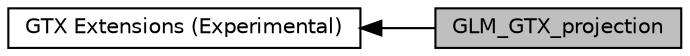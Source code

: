 digraph "GLM_GTX_projection"
{
  edge [fontname="Helvetica",fontsize="10",labelfontname="Helvetica",labelfontsize="10"];
  node [fontname="Helvetica",fontsize="10",shape=box];
  rankdir=LR;
  Node2 [label="GTX Extensions (Experimental)",height=0.2,width=0.4,color="black", fillcolor="white", style="filled",URL="$group__gtx.html",tooltip="Functions and types that the GLSL specification doesn't define, but useful to have for a C++ program."];
  Node1 [label="GLM_GTX_projection",height=0.2,width=0.4,color="black", fillcolor="grey75", style="filled", fontcolor="black",tooltip="Projection of a vector to other one."];
  Node2->Node1 [shape=plaintext, dir="back", style="solid"];
}
